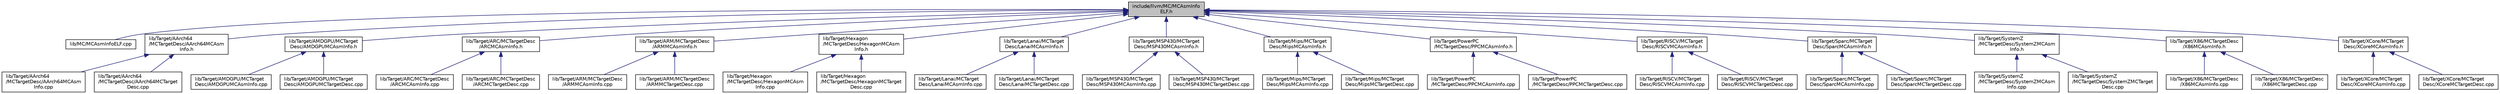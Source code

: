 digraph "include/llvm/MC/MCAsmInfoELF.h"
{
 // LATEX_PDF_SIZE
  bgcolor="transparent";
  edge [fontname="Helvetica",fontsize="10",labelfontname="Helvetica",labelfontsize="10"];
  node [fontname="Helvetica",fontsize="10",shape="box"];
  Node1 [label="include/llvm/MC/MCAsmInfo\lELF.h",height=0.2,width=0.4,color="black", fillcolor="grey75", style="filled", fontcolor="black",tooltip=" "];
  Node1 -> Node2 [dir="back",color="midnightblue",fontsize="10",style="solid",fontname="Helvetica"];
  Node2 [label="lib/MC/MCAsmInfoELF.cpp",height=0.2,width=0.4,color="black",URL="$MCAsmInfoELF_8cpp.html",tooltip=" "];
  Node1 -> Node3 [dir="back",color="midnightblue",fontsize="10",style="solid",fontname="Helvetica"];
  Node3 [label="lib/Target/AArch64\l/MCTargetDesc/AArch64MCAsm\lInfo.h",height=0.2,width=0.4,color="black",URL="$AArch64MCAsmInfo_8h.html",tooltip=" "];
  Node3 -> Node4 [dir="back",color="midnightblue",fontsize="10",style="solid",fontname="Helvetica"];
  Node4 [label="lib/Target/AArch64\l/MCTargetDesc/AArch64MCAsm\lInfo.cpp",height=0.2,width=0.4,color="black",URL="$AArch64MCAsmInfo_8cpp.html",tooltip=" "];
  Node3 -> Node5 [dir="back",color="midnightblue",fontsize="10",style="solid",fontname="Helvetica"];
  Node5 [label="lib/Target/AArch64\l/MCTargetDesc/AArch64MCTarget\lDesc.cpp",height=0.2,width=0.4,color="black",URL="$AArch64MCTargetDesc_8cpp.html",tooltip=" "];
  Node1 -> Node6 [dir="back",color="midnightblue",fontsize="10",style="solid",fontname="Helvetica"];
  Node6 [label="lib/Target/AMDGPU/MCTarget\lDesc/AMDGPUMCAsmInfo.h",height=0.2,width=0.4,color="black",URL="$AMDGPUMCAsmInfo_8h.html",tooltip=" "];
  Node6 -> Node7 [dir="back",color="midnightblue",fontsize="10",style="solid",fontname="Helvetica"];
  Node7 [label="lib/Target/AMDGPU/MCTarget\lDesc/AMDGPUMCAsmInfo.cpp",height=0.2,width=0.4,color="black",URL="$AMDGPUMCAsmInfo_8cpp.html",tooltip=" "];
  Node6 -> Node8 [dir="back",color="midnightblue",fontsize="10",style="solid",fontname="Helvetica"];
  Node8 [label="lib/Target/AMDGPU/MCTarget\lDesc/AMDGPUMCTargetDesc.cpp",height=0.2,width=0.4,color="black",URL="$AMDGPUMCTargetDesc_8cpp.html",tooltip="This file provides AMDGPU specific target descriptions."];
  Node1 -> Node9 [dir="back",color="midnightblue",fontsize="10",style="solid",fontname="Helvetica"];
  Node9 [label="lib/Target/ARC/MCTargetDesc\l/ARCMCAsmInfo.h",height=0.2,width=0.4,color="black",URL="$ARCMCAsmInfo_8h.html",tooltip=" "];
  Node9 -> Node10 [dir="back",color="midnightblue",fontsize="10",style="solid",fontname="Helvetica"];
  Node10 [label="lib/Target/ARC/MCTargetDesc\l/ARCMCAsmInfo.cpp",height=0.2,width=0.4,color="black",URL="$ARCMCAsmInfo_8cpp.html",tooltip=" "];
  Node9 -> Node11 [dir="back",color="midnightblue",fontsize="10",style="solid",fontname="Helvetica"];
  Node11 [label="lib/Target/ARC/MCTargetDesc\l/ARCMCTargetDesc.cpp",height=0.2,width=0.4,color="black",URL="$ARCMCTargetDesc_8cpp.html",tooltip=" "];
  Node1 -> Node12 [dir="back",color="midnightblue",fontsize="10",style="solid",fontname="Helvetica"];
  Node12 [label="lib/Target/ARM/MCTargetDesc\l/ARMMCAsmInfo.h",height=0.2,width=0.4,color="black",URL="$ARMMCAsmInfo_8h.html",tooltip=" "];
  Node12 -> Node13 [dir="back",color="midnightblue",fontsize="10",style="solid",fontname="Helvetica"];
  Node13 [label="lib/Target/ARM/MCTargetDesc\l/ARMMCAsmInfo.cpp",height=0.2,width=0.4,color="black",URL="$ARMMCAsmInfo_8cpp.html",tooltip=" "];
  Node12 -> Node14 [dir="back",color="midnightblue",fontsize="10",style="solid",fontname="Helvetica"];
  Node14 [label="lib/Target/ARM/MCTargetDesc\l/ARMMCTargetDesc.cpp",height=0.2,width=0.4,color="black",URL="$ARMMCTargetDesc_8cpp.html",tooltip=" "];
  Node1 -> Node15 [dir="back",color="midnightblue",fontsize="10",style="solid",fontname="Helvetica"];
  Node15 [label="lib/Target/Hexagon\l/MCTargetDesc/HexagonMCAsm\lInfo.h",height=0.2,width=0.4,color="black",URL="$HexagonMCAsmInfo_8h.html",tooltip=" "];
  Node15 -> Node16 [dir="back",color="midnightblue",fontsize="10",style="solid",fontname="Helvetica"];
  Node16 [label="lib/Target/Hexagon\l/MCTargetDesc/HexagonMCAsm\lInfo.cpp",height=0.2,width=0.4,color="black",URL="$HexagonMCAsmInfo_8cpp.html",tooltip=" "];
  Node15 -> Node17 [dir="back",color="midnightblue",fontsize="10",style="solid",fontname="Helvetica"];
  Node17 [label="lib/Target/Hexagon\l/MCTargetDesc/HexagonMCTarget\lDesc.cpp",height=0.2,width=0.4,color="black",URL="$HexagonMCTargetDesc_8cpp.html",tooltip=" "];
  Node1 -> Node18 [dir="back",color="midnightblue",fontsize="10",style="solid",fontname="Helvetica"];
  Node18 [label="lib/Target/Lanai/MCTarget\lDesc/LanaiMCAsmInfo.h",height=0.2,width=0.4,color="black",URL="$LanaiMCAsmInfo_8h.html",tooltip=" "];
  Node18 -> Node19 [dir="back",color="midnightblue",fontsize="10",style="solid",fontname="Helvetica"];
  Node19 [label="lib/Target/Lanai/MCTarget\lDesc/LanaiMCAsmInfo.cpp",height=0.2,width=0.4,color="black",URL="$LanaiMCAsmInfo_8cpp.html",tooltip=" "];
  Node18 -> Node20 [dir="back",color="midnightblue",fontsize="10",style="solid",fontname="Helvetica"];
  Node20 [label="lib/Target/Lanai/MCTarget\lDesc/LanaiMCTargetDesc.cpp",height=0.2,width=0.4,color="black",URL="$LanaiMCTargetDesc_8cpp.html",tooltip=" "];
  Node1 -> Node21 [dir="back",color="midnightblue",fontsize="10",style="solid",fontname="Helvetica"];
  Node21 [label="lib/Target/MSP430/MCTarget\lDesc/MSP430MCAsmInfo.h",height=0.2,width=0.4,color="black",URL="$MSP430MCAsmInfo_8h.html",tooltip=" "];
  Node21 -> Node22 [dir="back",color="midnightblue",fontsize="10",style="solid",fontname="Helvetica"];
  Node22 [label="lib/Target/MSP430/MCTarget\lDesc/MSP430MCAsmInfo.cpp",height=0.2,width=0.4,color="black",URL="$MSP430MCAsmInfo_8cpp.html",tooltip=" "];
  Node21 -> Node23 [dir="back",color="midnightblue",fontsize="10",style="solid",fontname="Helvetica"];
  Node23 [label="lib/Target/MSP430/MCTarget\lDesc/MSP430MCTargetDesc.cpp",height=0.2,width=0.4,color="black",URL="$MSP430MCTargetDesc_8cpp.html",tooltip=" "];
  Node1 -> Node24 [dir="back",color="midnightblue",fontsize="10",style="solid",fontname="Helvetica"];
  Node24 [label="lib/Target/Mips/MCTarget\lDesc/MipsMCAsmInfo.h",height=0.2,width=0.4,color="black",URL="$MipsMCAsmInfo_8h.html",tooltip=" "];
  Node24 -> Node25 [dir="back",color="midnightblue",fontsize="10",style="solid",fontname="Helvetica"];
  Node25 [label="lib/Target/Mips/MCTarget\lDesc/MipsMCAsmInfo.cpp",height=0.2,width=0.4,color="black",URL="$MipsMCAsmInfo_8cpp.html",tooltip=" "];
  Node24 -> Node26 [dir="back",color="midnightblue",fontsize="10",style="solid",fontname="Helvetica"];
  Node26 [label="lib/Target/Mips/MCTarget\lDesc/MipsMCTargetDesc.cpp",height=0.2,width=0.4,color="black",URL="$MipsMCTargetDesc_8cpp.html",tooltip=" "];
  Node1 -> Node27 [dir="back",color="midnightblue",fontsize="10",style="solid",fontname="Helvetica"];
  Node27 [label="lib/Target/PowerPC\l/MCTargetDesc/PPCMCAsmInfo.h",height=0.2,width=0.4,color="black",URL="$PPCMCAsmInfo_8h.html",tooltip=" "];
  Node27 -> Node28 [dir="back",color="midnightblue",fontsize="10",style="solid",fontname="Helvetica"];
  Node28 [label="lib/Target/PowerPC\l/MCTargetDesc/PPCMCAsmInfo.cpp",height=0.2,width=0.4,color="black",URL="$PPCMCAsmInfo_8cpp.html",tooltip=" "];
  Node27 -> Node29 [dir="back",color="midnightblue",fontsize="10",style="solid",fontname="Helvetica"];
  Node29 [label="lib/Target/PowerPC\l/MCTargetDesc/PPCMCTargetDesc.cpp",height=0.2,width=0.4,color="black",URL="$PPCMCTargetDesc_8cpp.html",tooltip=" "];
  Node1 -> Node30 [dir="back",color="midnightblue",fontsize="10",style="solid",fontname="Helvetica"];
  Node30 [label="lib/Target/RISCV/MCTarget\lDesc/RISCVMCAsmInfo.h",height=0.2,width=0.4,color="black",URL="$RISCVMCAsmInfo_8h.html",tooltip=" "];
  Node30 -> Node31 [dir="back",color="midnightblue",fontsize="10",style="solid",fontname="Helvetica"];
  Node31 [label="lib/Target/RISCV/MCTarget\lDesc/RISCVMCAsmInfo.cpp",height=0.2,width=0.4,color="black",URL="$RISCVMCAsmInfo_8cpp.html",tooltip=" "];
  Node30 -> Node32 [dir="back",color="midnightblue",fontsize="10",style="solid",fontname="Helvetica"];
  Node32 [label="lib/Target/RISCV/MCTarget\lDesc/RISCVMCTargetDesc.cpp",height=0.2,width=0.4,color="black",URL="$RISCVMCTargetDesc_8cpp.html",tooltip=" "];
  Node1 -> Node33 [dir="back",color="midnightblue",fontsize="10",style="solid",fontname="Helvetica"];
  Node33 [label="lib/Target/Sparc/MCTarget\lDesc/SparcMCAsmInfo.h",height=0.2,width=0.4,color="black",URL="$SparcMCAsmInfo_8h.html",tooltip=" "];
  Node33 -> Node34 [dir="back",color="midnightblue",fontsize="10",style="solid",fontname="Helvetica"];
  Node34 [label="lib/Target/Sparc/MCTarget\lDesc/SparcMCAsmInfo.cpp",height=0.2,width=0.4,color="black",URL="$SparcMCAsmInfo_8cpp.html",tooltip=" "];
  Node33 -> Node35 [dir="back",color="midnightblue",fontsize="10",style="solid",fontname="Helvetica"];
  Node35 [label="lib/Target/Sparc/MCTarget\lDesc/SparcMCTargetDesc.cpp",height=0.2,width=0.4,color="black",URL="$SparcMCTargetDesc_8cpp.html",tooltip=" "];
  Node1 -> Node36 [dir="back",color="midnightblue",fontsize="10",style="solid",fontname="Helvetica"];
  Node36 [label="lib/Target/SystemZ\l/MCTargetDesc/SystemZMCAsm\lInfo.h",height=0.2,width=0.4,color="black",URL="$SystemZMCAsmInfo_8h.html",tooltip=" "];
  Node36 -> Node37 [dir="back",color="midnightblue",fontsize="10",style="solid",fontname="Helvetica"];
  Node37 [label="lib/Target/SystemZ\l/MCTargetDesc/SystemZMCAsm\lInfo.cpp",height=0.2,width=0.4,color="black",URL="$SystemZMCAsmInfo_8cpp.html",tooltip=" "];
  Node36 -> Node38 [dir="back",color="midnightblue",fontsize="10",style="solid",fontname="Helvetica"];
  Node38 [label="lib/Target/SystemZ\l/MCTargetDesc/SystemZMCTarget\lDesc.cpp",height=0.2,width=0.4,color="black",URL="$SystemZMCTargetDesc_8cpp.html",tooltip=" "];
  Node1 -> Node39 [dir="back",color="midnightblue",fontsize="10",style="solid",fontname="Helvetica"];
  Node39 [label="lib/Target/X86/MCTargetDesc\l/X86MCAsmInfo.h",height=0.2,width=0.4,color="black",URL="$X86MCAsmInfo_8h.html",tooltip=" "];
  Node39 -> Node40 [dir="back",color="midnightblue",fontsize="10",style="solid",fontname="Helvetica"];
  Node40 [label="lib/Target/X86/MCTargetDesc\l/X86MCAsmInfo.cpp",height=0.2,width=0.4,color="black",URL="$X86MCAsmInfo_8cpp.html",tooltip=" "];
  Node39 -> Node41 [dir="back",color="midnightblue",fontsize="10",style="solid",fontname="Helvetica"];
  Node41 [label="lib/Target/X86/MCTargetDesc\l/X86MCTargetDesc.cpp",height=0.2,width=0.4,color="black",URL="$X86MCTargetDesc_8cpp.html",tooltip=" "];
  Node1 -> Node42 [dir="back",color="midnightblue",fontsize="10",style="solid",fontname="Helvetica"];
  Node42 [label="lib/Target/XCore/MCTarget\lDesc/XCoreMCAsmInfo.h",height=0.2,width=0.4,color="black",URL="$XCoreMCAsmInfo_8h.html",tooltip=" "];
  Node42 -> Node43 [dir="back",color="midnightblue",fontsize="10",style="solid",fontname="Helvetica"];
  Node43 [label="lib/Target/XCore/MCTarget\lDesc/XCoreMCAsmInfo.cpp",height=0.2,width=0.4,color="black",URL="$XCoreMCAsmInfo_8cpp.html",tooltip=" "];
  Node42 -> Node44 [dir="back",color="midnightblue",fontsize="10",style="solid",fontname="Helvetica"];
  Node44 [label="lib/Target/XCore/MCTarget\lDesc/XCoreMCTargetDesc.cpp",height=0.2,width=0.4,color="black",URL="$XCoreMCTargetDesc_8cpp.html",tooltip=" "];
}
